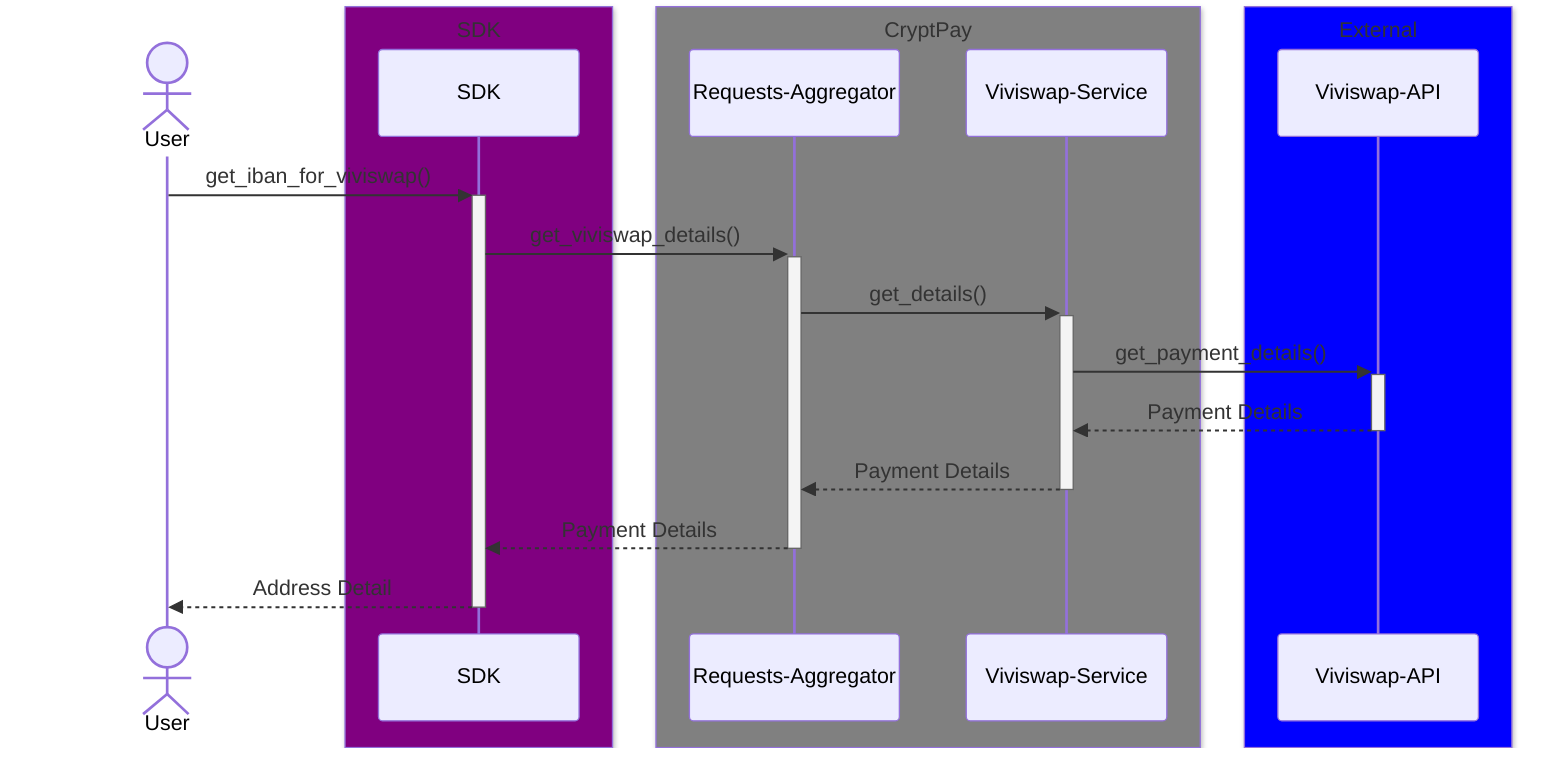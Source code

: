 sequenceDiagram
    actor user as User
    box Purple SDK
        participant sdk as SDK
    end
    box Grey CryptPay
        participant req as Requests-Aggregator
        participant vvs_service as Viviswap-Service
    end
    box Blue External
        participant vvs_api as Viviswap-API
    end
    user->>+sdk: get_iban_for_viviswap()
    sdk->>+req: get_viviswap_details()
    req->>+vvs_service: get_details()
    vvs_service->>+vvs_api: get_payment_details()
    vvs_api-->>-vvs_service: Payment Details
    vvs_service-->>-req: Payment Details
    req-->>-sdk: Payment Details
    sdk-->>-user: Address Detail